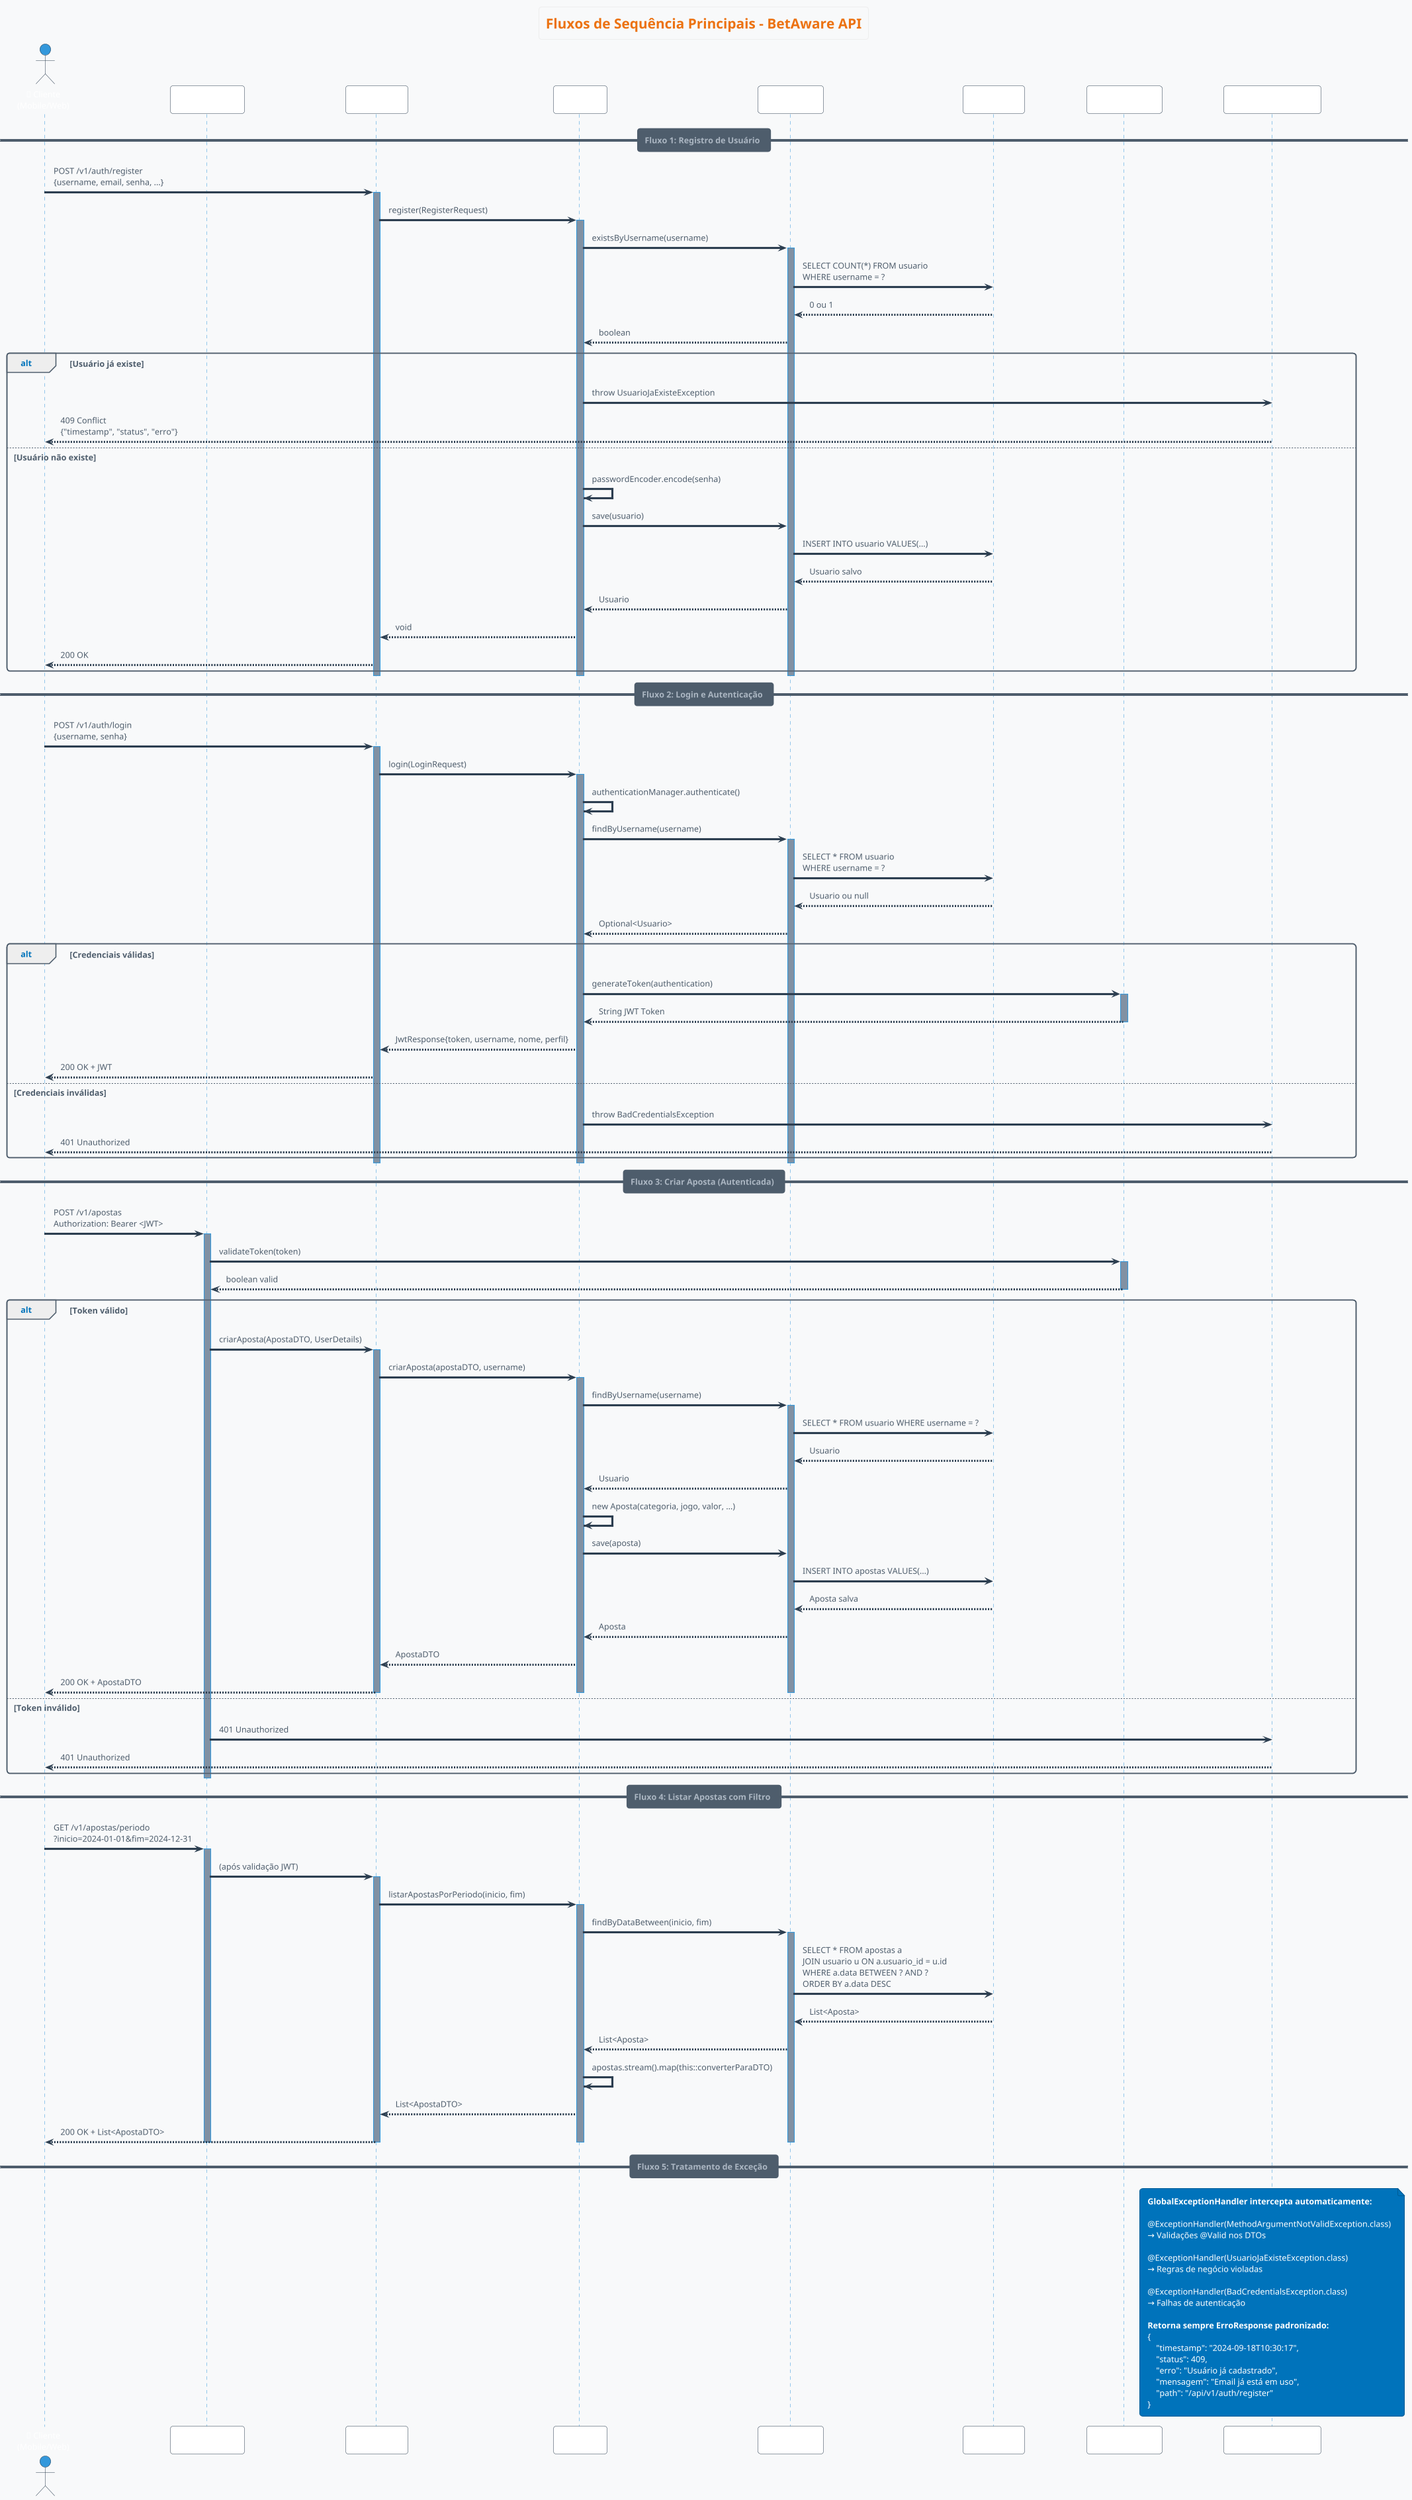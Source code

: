 ```plantuml
@startuml Diagrama de Sequência - BetAware API

!theme aws-orange
skinparam backgroundColor #F8F9FA
skinparam sequence {
    ArrowColor #2C3E50
    ActorBorderColor #2C3E50
    LifeLineBorderColor #3498DB
    ParticipantBorderColor #2C3E50
    ParticipantBackgroundColor #FFFFFF
    ActorBackgroundColor #3498DB
    ActorFontColor #FFFFFF
}

title **Fluxos de Sequência Principais - BetAware API**

actor "👤 Cliente\n(Mobile/Web)" as client
participant "🔐 SecurityFilter" as security
participant "🎯 Controller" as controller  
participant "⚙️ Service" as service
participant "💾 Repository" as repository
participant "🗄️ Database" as database
participant "🛡️ JWT Provider" as jwt
participant "⚠️ Exception Handler" as exception

== **Fluxo 1: Registro de Usuário** ==

client -> controller : POST /v1/auth/register\n{username, email, senha, ...}
activate controller

controller -> service : register(RegisterRequest)
activate service

service -> repository : existsByUsername(username)
activate repository
repository -> database : SELECT COUNT(*) FROM usuario\nWHERE username = ?
database --> repository : 0 ou 1
repository --> service : boolean

alt Usuário já existe
    service -> exception : throw UsuarioJaExisteException
    exception --> client : 409 Conflict\n{"timestamp", "status", "erro"}
else Usuário não existe
    service -> service : passwordEncoder.encode(senha)
    service -> repository : save(usuario)
    repository -> database : INSERT INTO usuario VALUES(...)
    database --> repository : Usuario salvo
    repository --> service : Usuario
    service --> controller : void
    controller --> client : 200 OK
end
deactivate repository
deactivate service
deactivate controller

== **Fluxo 2: Login e Autenticação** ==

client -> controller : POST /v1/auth/login\n{username, senha}
activate controller

controller -> service : login(LoginRequest)
activate service

service -> service : authenticationManager.authenticate()
service -> repository : findByUsername(username)
activate repository
repository -> database : SELECT * FROM usuario\nWHERE username = ?
database --> repository : Usuario ou null
repository --> service : Optional<Usuario>

alt Credenciais válidas
    service -> jwt : generateToken(authentication)
    activate jwt
    jwt --> service : String JWT Token
    deactivate jwt
    service --> controller : JwtResponse{token, username, nome, perfil}
    controller --> client : 200 OK + JWT
else Credenciais inválidas
    service -> exception : throw BadCredentialsException
    exception --> client : 401 Unauthorized
end
deactivate repository
deactivate service
deactivate controller

== **Fluxo 3: Criar Aposta (Autenticada)** ==

client -> security : POST /v1/apostas\nAuthorization: Bearer <JWT>
activate security

security -> jwt : validateToken(token)
activate jwt
jwt --> security : boolean valid
deactivate jwt

alt Token válido
    security -> controller : criarAposta(ApostaDTO, UserDetails)
    activate controller
    
    controller -> service : criarAposta(apostaDTO, username)
    activate service
    
    service -> repository : findByUsername(username)
    activate repository
    repository -> database : SELECT * FROM usuario WHERE username = ?
    database --> repository : Usuario
    repository --> service : Usuario
    
    service -> service : new Aposta(categoria, jogo, valor, ...)
    service -> repository : save(aposta)
    repository -> database : INSERT INTO apostas VALUES(...)
    database --> repository : Aposta salva
    repository --> service : Aposta
    service --> controller : ApostaDTO
    controller --> client : 200 OK + ApostaDTO
    deactivate repository
    deactivate service
    deactivate controller
else Token inválido
    security -> exception : 401 Unauthorized
    exception --> client : 401 Unauthorized
end
deactivate security

== **Fluxo 4: Listar Apostas com Filtro** ==

client -> security : GET /v1/apostas/periodo\n?inicio=2024-01-01&fim=2024-12-31
activate security

security -> controller : (após validação JWT)
activate controller

controller -> service : listarApostasPorPeriodo(inicio, fim)
activate service

service -> repository : findByDataBetween(inicio, fim)
activate repository
repository -> database : SELECT * FROM apostas a\nJOIN usuario u ON a.usuario_id = u.id\nWHERE a.data BETWEEN ? AND ?\nORDER BY a.data DESC
database --> repository : List<Aposta>
repository --> service : List<Aposta>

service -> service : apostas.stream().map(this::converterParaDTO)
service --> controller : List<ApostaDTO>
controller --> client : 200 OK + List<ApostaDTO>
deactivate repository
deactivate service
deactivate controller
deactivate security

== **Fluxo 5: Tratamento de Exceção** ==

note over exception
    **GlobalExceptionHandler intercepta automaticamente:**
    
    @ExceptionHandler(MethodArgumentNotValidException.class)
    → Validações @Valid nos DTOs
    
    @ExceptionHandler(UsuarioJaExisteException.class)  
    → Regras de negócio violadas
    
    @ExceptionHandler(BadCredentialsException.class)
    → Falhas de autenticação
    
    **Retorna sempre ErroResponse padronizado:**
    {
        "timestamp": "2024-09-18T10:30:17",
        "status": 409,
        "erro": "Usuário já cadastrado", 
        "mensagem": "Email já está em uso",
        "path": "/api/v1/auth/register"
    }
end note

@enduml
```
